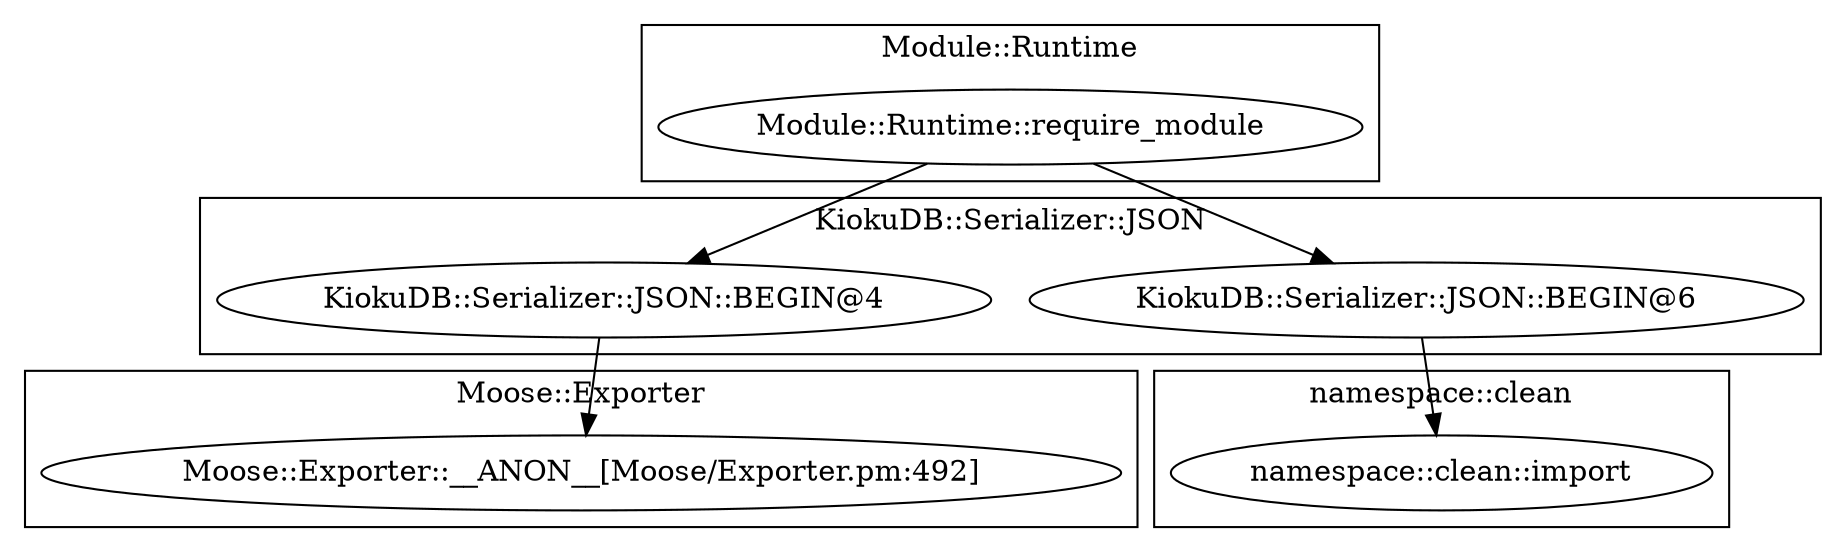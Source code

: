 digraph {
graph [overlap=false]
subgraph cluster_namespace_clean {
	label="namespace::clean";
	"namespace::clean::import";
}
subgraph cluster_Module_Runtime {
	label="Module::Runtime";
	"Module::Runtime::require_module";
}
subgraph cluster_KiokuDB_Serializer_JSON {
	label="KiokuDB::Serializer::JSON";
	"KiokuDB::Serializer::JSON::BEGIN@4";
	"KiokuDB::Serializer::JSON::BEGIN@6";
}
subgraph cluster_Moose_Exporter {
	label="Moose::Exporter";
	"Moose::Exporter::__ANON__[Moose/Exporter.pm:492]";
}
"Module::Runtime::require_module" -> "KiokuDB::Serializer::JSON::BEGIN@6";
"KiokuDB::Serializer::JSON::BEGIN@6" -> "namespace::clean::import";
"KiokuDB::Serializer::JSON::BEGIN@4" -> "Moose::Exporter::__ANON__[Moose/Exporter.pm:492]";
"Module::Runtime::require_module" -> "KiokuDB::Serializer::JSON::BEGIN@4";
}
